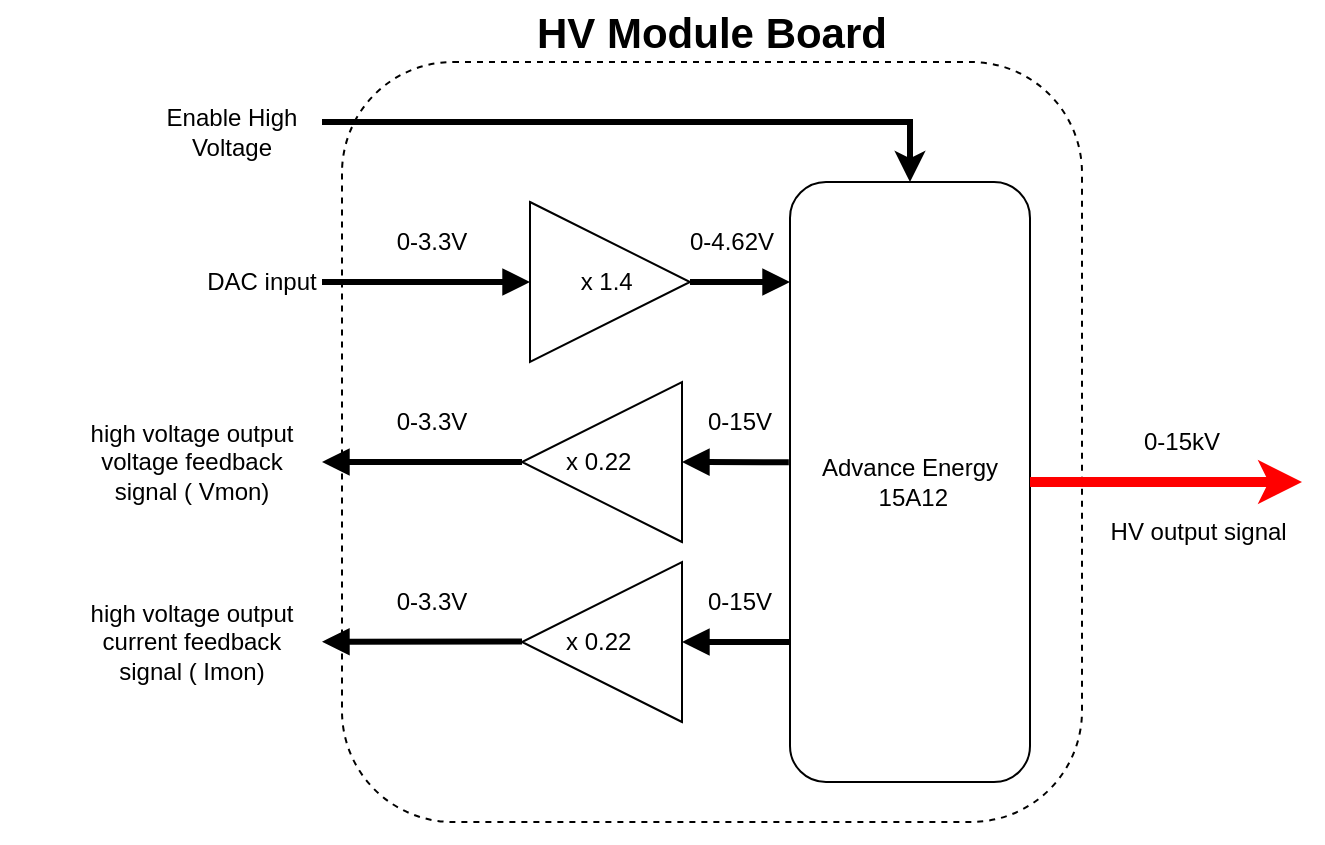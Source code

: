 <mxfile version="20.3.0" type="device"><diagram id="H-VZ643YD5IG-WR32zT6" name="Page-1"><mxGraphModel dx="1038" dy="649" grid="1" gridSize="10" guides="1" tooltips="1" connect="1" arrows="1" fold="1" page="1" pageScale="1" pageWidth="827" pageHeight="1169" math="0" shadow="0"><root><mxCell id="0"/><mxCell id="1" parent="0"/><mxCell id="iTsZ37LN5DMmh47WpC_h-28" value="" style="rounded=0;whiteSpace=wrap;html=1;fillColor=default;strokeColor=#FFFFFF;" parent="1" vertex="1"><mxGeometry x="20" y="130" width="660" height="420" as="geometry"/></mxCell><mxCell id="iTsZ37LN5DMmh47WpC_h-11" value="" style="rounded=1;whiteSpace=wrap;html=1;dashed=1;fillColor=default;" parent="1" vertex="1"><mxGeometry x="190" y="160" width="370" height="380" as="geometry"/></mxCell><mxCell id="iTsZ37LN5DMmh47WpC_h-1" value="x 1.4&amp;nbsp;" style="triangle;whiteSpace=wrap;html=1;" parent="1" vertex="1"><mxGeometry x="284" y="230" width="80" height="80" as="geometry"/></mxCell><mxCell id="iTsZ37LN5DMmh47WpC_h-2" value="" style="endArrow=block;html=1;rounded=0;entryX=0;entryY=0.5;entryDx=0;entryDy=0;strokeWidth=3;endFill=1;" parent="1" target="iTsZ37LN5DMmh47WpC_h-1" edge="1"><mxGeometry width="50" height="50" relative="1" as="geometry"><mxPoint x="180" y="270" as="sourcePoint"/><mxPoint x="234" y="270" as="targetPoint"/></mxGeometry></mxCell><mxCell id="iTsZ37LN5DMmh47WpC_h-3" value="" style="endArrow=block;html=1;rounded=0;exitX=1;exitY=0.5;exitDx=0;exitDy=0;strokeWidth=3;endFill=1;" parent="1" source="iTsZ37LN5DMmh47WpC_h-1" edge="1"><mxGeometry width="50" height="50" relative="1" as="geometry"><mxPoint x="434" y="400" as="sourcePoint"/><mxPoint x="414" y="270" as="targetPoint"/></mxGeometry></mxCell><mxCell id="iTsZ37LN5DMmh47WpC_h-4" value="Advance Energy&lt;br&gt;&amp;nbsp;15A12" style="rounded=1;whiteSpace=wrap;html=1;" parent="1" vertex="1"><mxGeometry x="414" y="220" width="120" height="300" as="geometry"/></mxCell><mxCell id="iTsZ37LN5DMmh47WpC_h-5" value="x 0.22&amp;nbsp;" style="triangle;whiteSpace=wrap;html=1;direction=west;" parent="1" vertex="1"><mxGeometry x="280" y="320" width="80" height="80" as="geometry"/></mxCell><mxCell id="iTsZ37LN5DMmh47WpC_h-6" value="" style="endArrow=block;html=1;rounded=0;strokeWidth=3;endFill=1;entryX=0;entryY=0.5;entryDx=0;entryDy=0;exitX=-0.005;exitY=0.467;exitDx=0;exitDy=0;exitPerimeter=0;" parent="1" source="iTsZ37LN5DMmh47WpC_h-4" target="iTsZ37LN5DMmh47WpC_h-5" edge="1"><mxGeometry width="50" height="50" relative="1" as="geometry"><mxPoint x="410" y="370" as="sourcePoint"/><mxPoint x="400" y="300" as="targetPoint"/></mxGeometry></mxCell><mxCell id="iTsZ37LN5DMmh47WpC_h-7" value="x 0.22&amp;nbsp;" style="triangle;whiteSpace=wrap;html=1;direction=west;" parent="1" vertex="1"><mxGeometry x="280" y="410" width="80" height="80" as="geometry"/></mxCell><mxCell id="iTsZ37LN5DMmh47WpC_h-8" value="" style="endArrow=block;html=1;rounded=0;strokeWidth=3;endFill=1;entryX=0;entryY=0.5;entryDx=0;entryDy=0;exitX=0;exitY=0.5;exitDx=0;exitDy=0;" parent="1" target="iTsZ37LN5DMmh47WpC_h-7" edge="1"><mxGeometry width="50" height="50" relative="1" as="geometry"><mxPoint x="414" y="450" as="sourcePoint"/><mxPoint x="400" y="390" as="targetPoint"/></mxGeometry></mxCell><mxCell id="iTsZ37LN5DMmh47WpC_h-9" value="" style="endArrow=block;html=1;rounded=0;strokeWidth=3;endFill=1;exitX=1;exitY=0.5;exitDx=0;exitDy=0;entryX=1;entryY=0.5;entryDx=0;entryDy=0;" parent="1" source="iTsZ37LN5DMmh47WpC_h-5" target="iTsZ37LN5DMmh47WpC_h-21" edge="1"><mxGeometry width="50" height="50" relative="1" as="geometry"><mxPoint x="160" y="359.76" as="sourcePoint"/><mxPoint x="190" y="360" as="targetPoint"/></mxGeometry></mxCell><mxCell id="iTsZ37LN5DMmh47WpC_h-10" value="" style="endArrow=block;html=1;rounded=0;strokeWidth=3;endFill=1;exitX=1;exitY=0.5;exitDx=0;exitDy=0;" parent="1" target="iTsZ37LN5DMmh47WpC_h-20" edge="1"><mxGeometry width="50" height="50" relative="1" as="geometry"><mxPoint x="280" y="449.76" as="sourcePoint"/><mxPoint x="190" y="449.76" as="targetPoint"/></mxGeometry></mxCell><mxCell id="iTsZ37LN5DMmh47WpC_h-12" value="DAC input" style="text;html=1;strokeColor=none;fillColor=none;align=center;verticalAlign=middle;whiteSpace=wrap;rounded=0;dashed=1;" parent="1" vertex="1"><mxGeometry x="120" y="255" width="60" height="30" as="geometry"/></mxCell><mxCell id="iTsZ37LN5DMmh47WpC_h-14" value="0-3.3V" style="text;html=1;strokeColor=none;fillColor=none;align=center;verticalAlign=middle;whiteSpace=wrap;rounded=0;dashed=1;" parent="1" vertex="1"><mxGeometry x="210" y="240" width="50" height="20" as="geometry"/></mxCell><mxCell id="iTsZ37LN5DMmh47WpC_h-15" value="0-4.62V" style="text;html=1;strokeColor=none;fillColor=none;align=center;verticalAlign=middle;whiteSpace=wrap;rounded=0;dashed=1;" parent="1" vertex="1"><mxGeometry x="360" y="240" width="50" height="20" as="geometry"/></mxCell><mxCell id="iTsZ37LN5DMmh47WpC_h-16" value="0-3.3V" style="text;html=1;strokeColor=none;fillColor=none;align=center;verticalAlign=middle;whiteSpace=wrap;rounded=0;dashed=1;" parent="1" vertex="1"><mxGeometry x="210" y="330" width="50" height="20" as="geometry"/></mxCell><mxCell id="iTsZ37LN5DMmh47WpC_h-17" value="0-15V" style="text;html=1;strokeColor=none;fillColor=none;align=center;verticalAlign=middle;whiteSpace=wrap;rounded=0;dashed=1;" parent="1" vertex="1"><mxGeometry x="364" y="330" width="50" height="20" as="geometry"/></mxCell><mxCell id="iTsZ37LN5DMmh47WpC_h-18" value="0-15V" style="text;html=1;strokeColor=none;fillColor=none;align=center;verticalAlign=middle;whiteSpace=wrap;rounded=0;dashed=1;" parent="1" vertex="1"><mxGeometry x="364" y="420" width="50" height="20" as="geometry"/></mxCell><mxCell id="iTsZ37LN5DMmh47WpC_h-19" value="0-3.3V" style="text;html=1;strokeColor=none;fillColor=none;align=center;verticalAlign=middle;whiteSpace=wrap;rounded=0;dashed=1;" parent="1" vertex="1"><mxGeometry x="210" y="420" width="50" height="20" as="geometry"/></mxCell><mxCell id="iTsZ37LN5DMmh47WpC_h-20" value="high voltage output current feedback &lt;br&gt;signal ( Imon)" style="text;html=1;strokeColor=none;fillColor=none;align=center;verticalAlign=middle;whiteSpace=wrap;rounded=0;dashed=1;" parent="1" vertex="1"><mxGeometry x="50" y="435" width="130" height="30" as="geometry"/></mxCell><mxCell id="iTsZ37LN5DMmh47WpC_h-21" value="high voltage output voltage feedback &lt;br&gt;signal ( Vmon)" style="text;html=1;strokeColor=none;fillColor=none;align=center;verticalAlign=middle;whiteSpace=wrap;rounded=0;dashed=1;" parent="1" vertex="1"><mxGeometry x="50" y="342.5" width="130" height="35" as="geometry"/></mxCell><mxCell id="iTsZ37LN5DMmh47WpC_h-22" value="" style="endArrow=classic;html=1;rounded=0;strokeWidth=3;entryX=0.5;entryY=0;entryDx=0;entryDy=0;" parent="1" target="iTsZ37LN5DMmh47WpC_h-4" edge="1"><mxGeometry width="50" height="50" relative="1" as="geometry"><mxPoint x="180" y="190" as="sourcePoint"/><mxPoint x="140" y="230" as="targetPoint"/><Array as="points"><mxPoint x="474" y="190"/></Array></mxGeometry></mxCell><mxCell id="iTsZ37LN5DMmh47WpC_h-24" value="Enable High Voltage" style="text;html=1;strokeColor=none;fillColor=none;align=center;verticalAlign=middle;whiteSpace=wrap;rounded=0;dashed=1;" parent="1" vertex="1"><mxGeometry x="90" y="180" width="90" height="30" as="geometry"/></mxCell><mxCell id="iTsZ37LN5DMmh47WpC_h-25" value="" style="endArrow=classic;html=1;rounded=0;strokeWidth=5;exitX=1;exitY=0.5;exitDx=0;exitDy=0;strokeColor=#FF0000;" parent="1" source="iTsZ37LN5DMmh47WpC_h-4" edge="1"><mxGeometry width="50" height="50" relative="1" as="geometry"><mxPoint x="670" y="290" as="sourcePoint"/><mxPoint x="670" y="370" as="targetPoint"/></mxGeometry></mxCell><mxCell id="iTsZ37LN5DMmh47WpC_h-26" value="HV output signal&amp;nbsp;" style="text;html=1;strokeColor=none;fillColor=none;align=center;verticalAlign=middle;whiteSpace=wrap;rounded=0;dashed=1;" parent="1" vertex="1"><mxGeometry x="570" y="380" width="100" height="30" as="geometry"/></mxCell><mxCell id="iTsZ37LN5DMmh47WpC_h-27" value="0-15kV" style="text;html=1;strokeColor=none;fillColor=none;align=center;verticalAlign=middle;whiteSpace=wrap;rounded=0;dashed=1;" parent="1" vertex="1"><mxGeometry x="560" y="335" width="100" height="30" as="geometry"/></mxCell><mxCell id="iTsZ37LN5DMmh47WpC_h-29" value="&lt;font style=&quot;font-size: 21px&quot;&gt;&lt;b&gt;HV Module Board&lt;/b&gt;&lt;/font&gt;" style="text;html=1;strokeColor=none;fillColor=none;align=center;verticalAlign=middle;whiteSpace=wrap;rounded=0;" parent="1" vertex="1"><mxGeometry x="280" y="130" width="190" height="30" as="geometry"/></mxCell></root></mxGraphModel></diagram></mxfile>